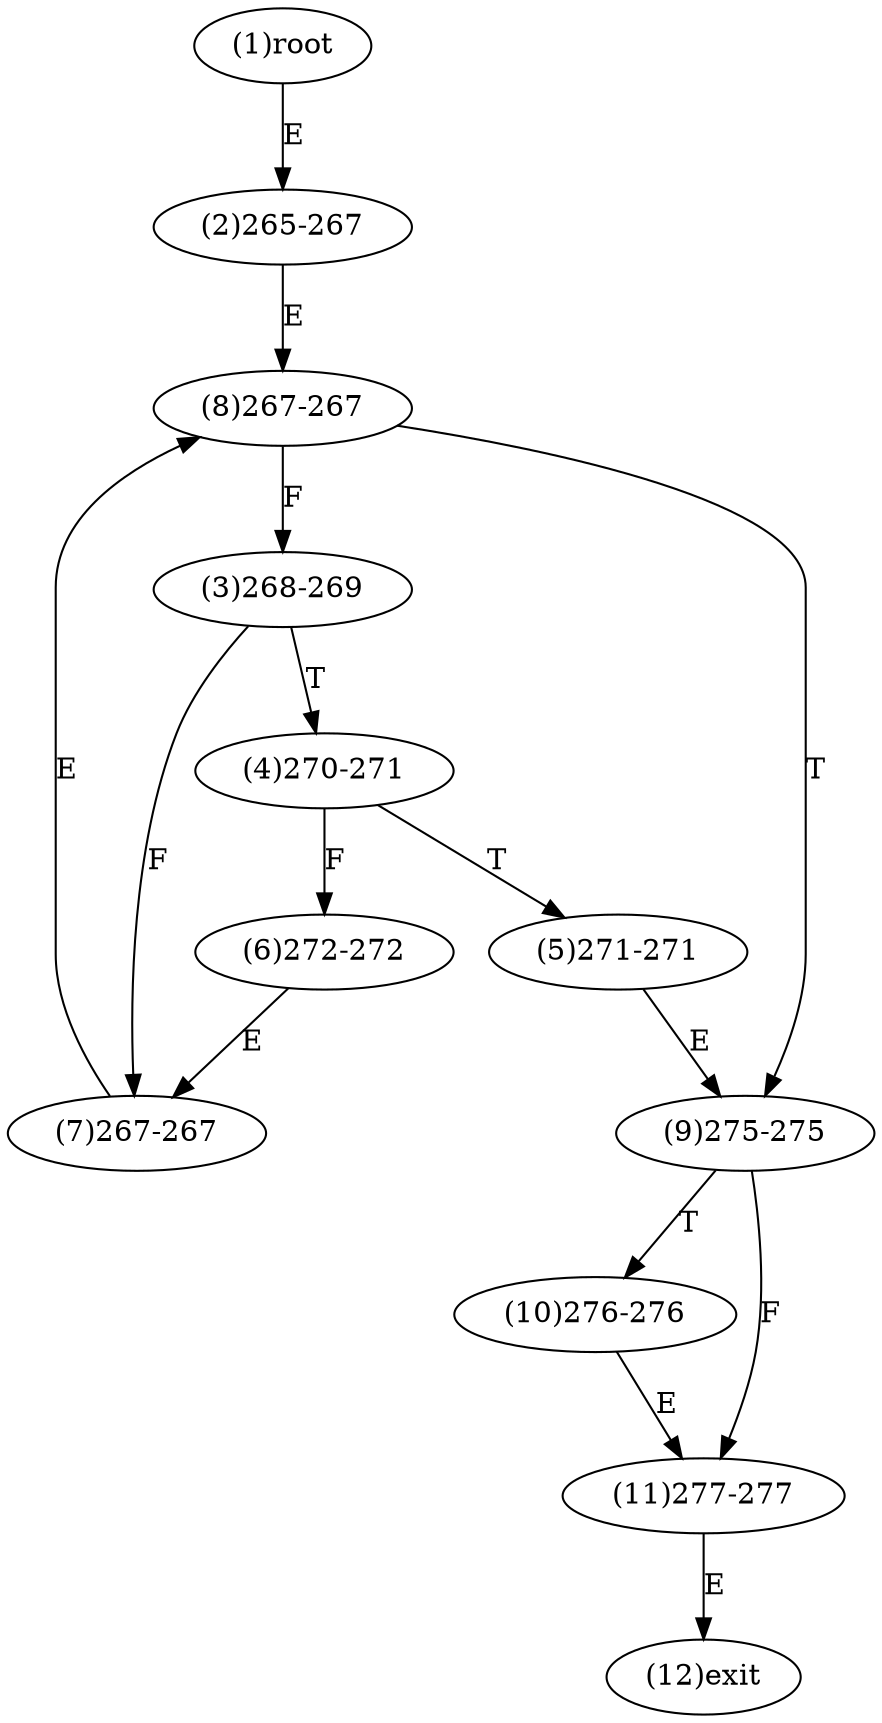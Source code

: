 digraph "" { 
1[ label="(1)root"];
2[ label="(2)265-267"];
3[ label="(3)268-269"];
4[ label="(4)270-271"];
5[ label="(5)271-271"];
6[ label="(6)272-272"];
7[ label="(7)267-267"];
8[ label="(8)267-267"];
9[ label="(9)275-275"];
10[ label="(10)276-276"];
11[ label="(11)277-277"];
12[ label="(12)exit"];
1->2[ label="E"];
2->8[ label="E"];
3->7[ label="F"];
3->4[ label="T"];
4->6[ label="F"];
4->5[ label="T"];
5->9[ label="E"];
6->7[ label="E"];
7->8[ label="E"];
8->3[ label="F"];
8->9[ label="T"];
9->11[ label="F"];
9->10[ label="T"];
10->11[ label="E"];
11->12[ label="E"];
}